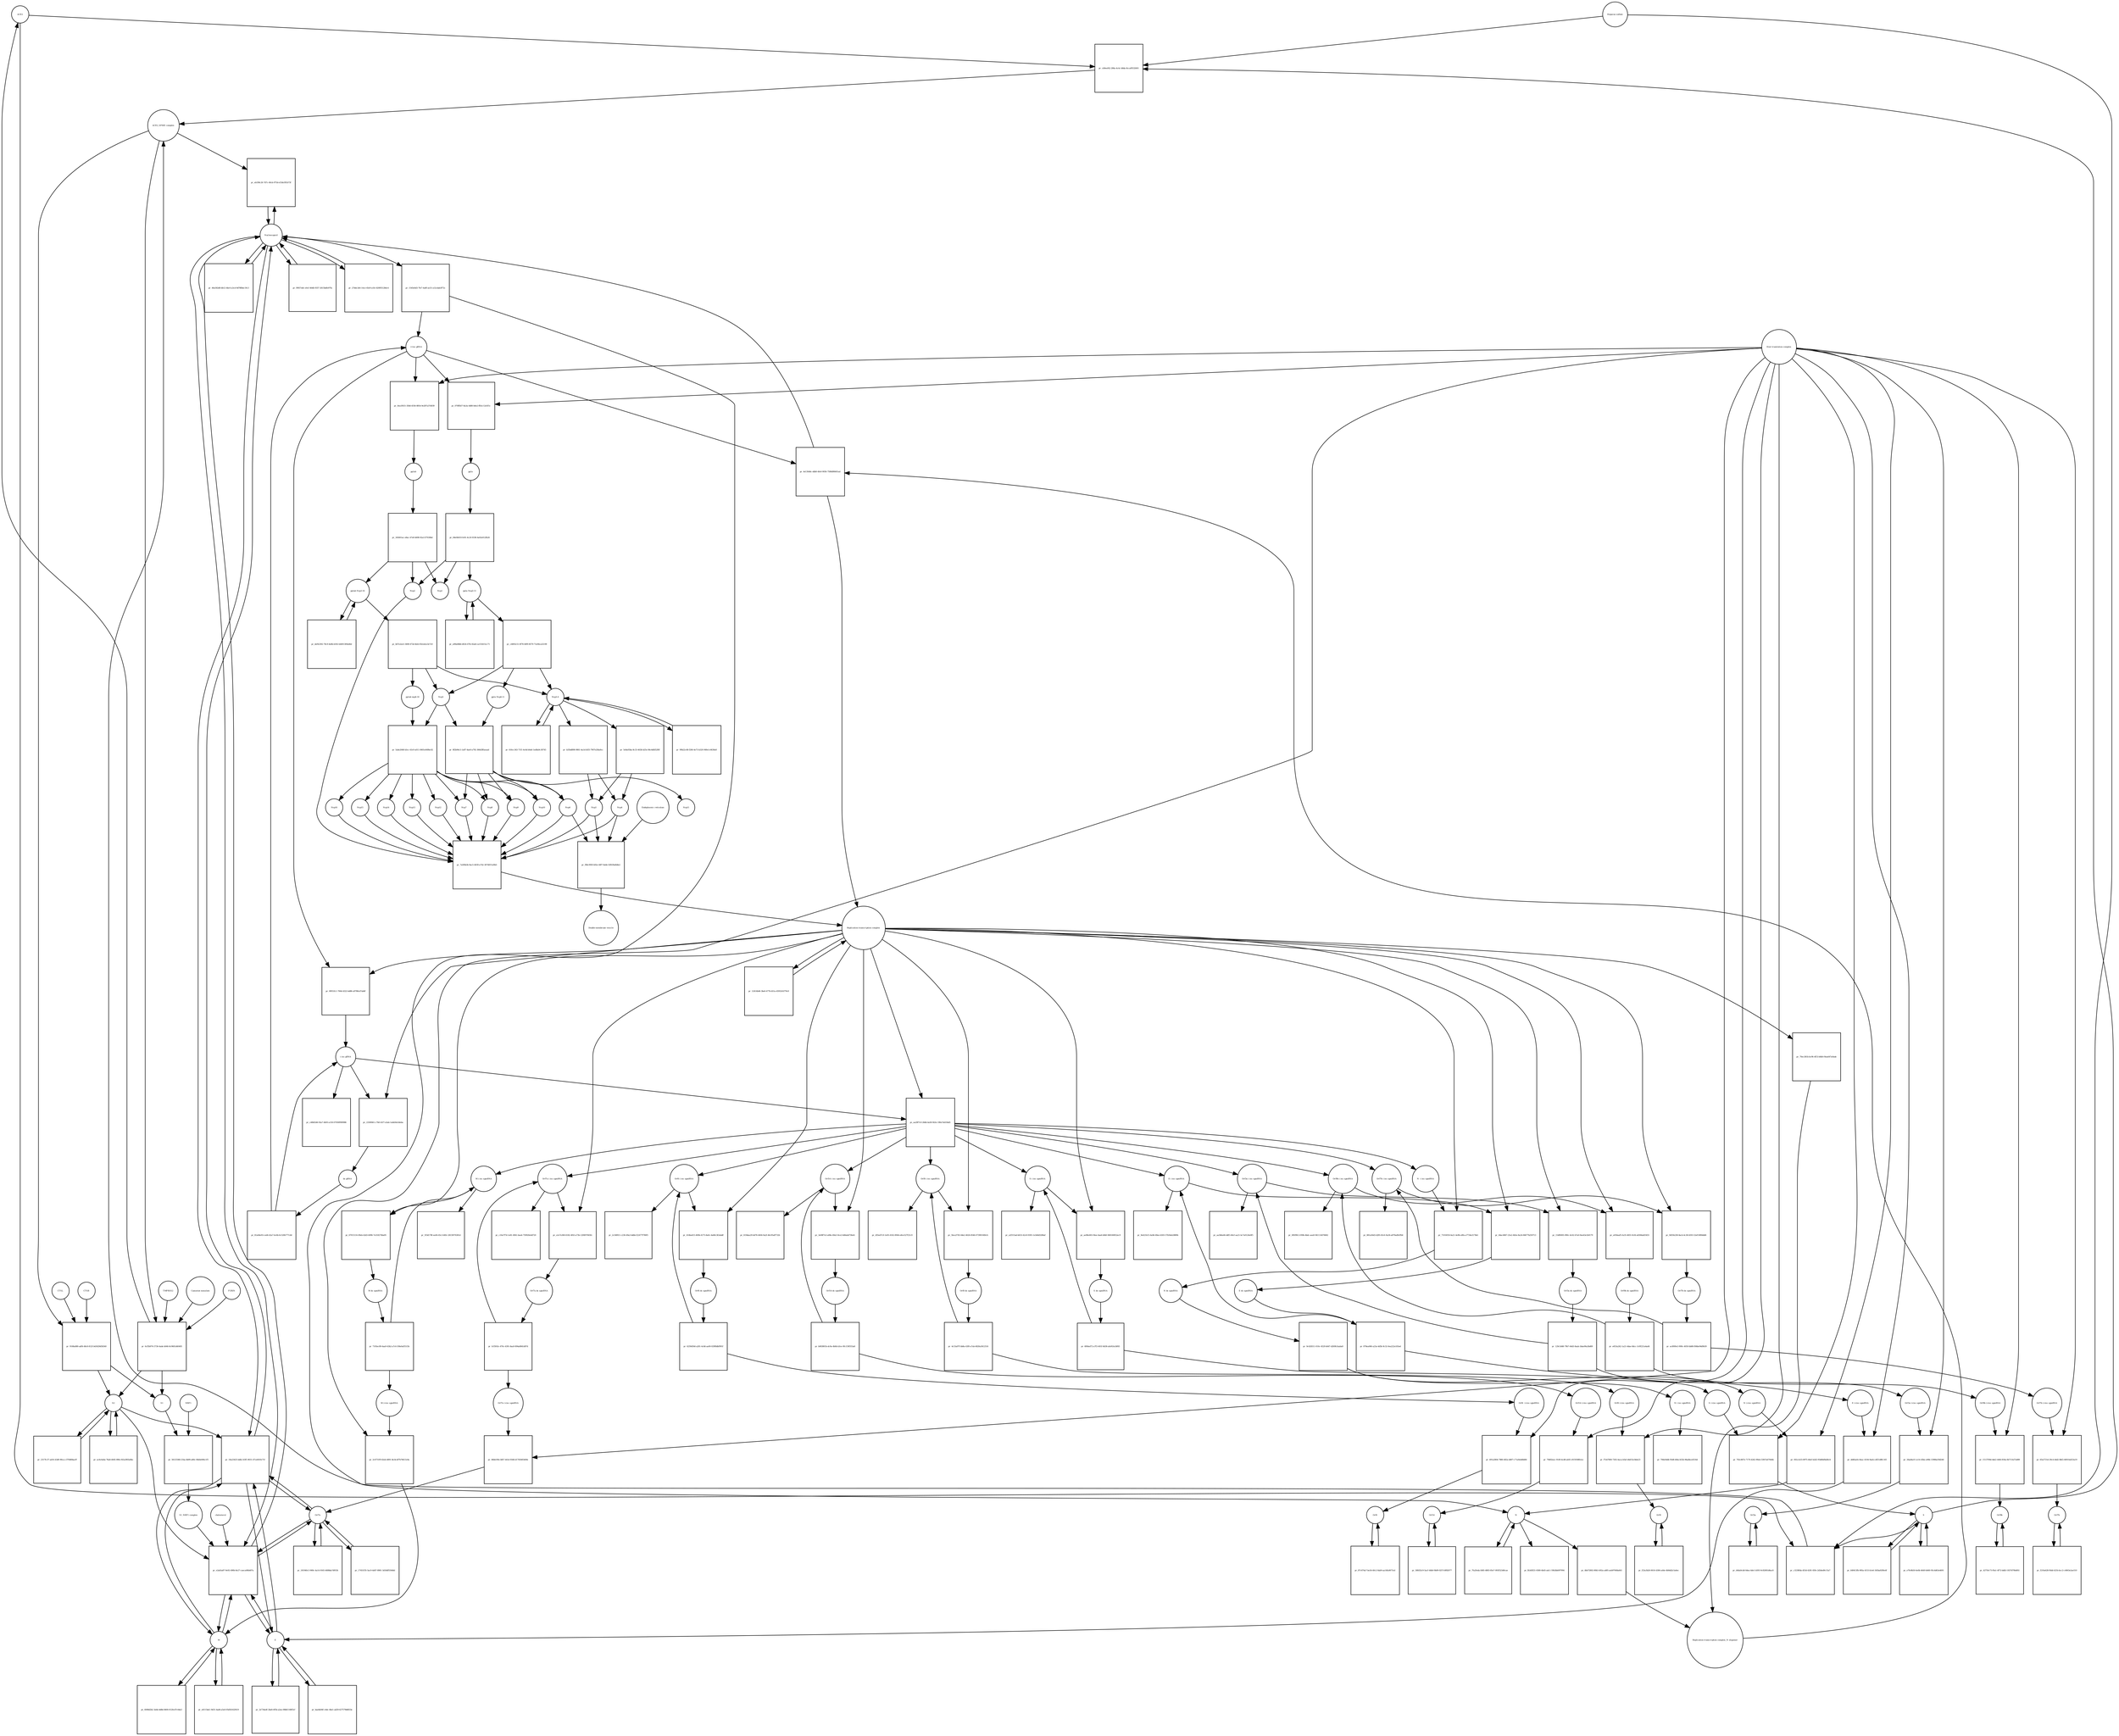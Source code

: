 strict digraph  {
ACE2 [annotation="", bipartite=0, cls=macromolecule, fontsize=4, label=ACE2, shape=circle];
"pr_cb9eef42-286a-4c4c-b8da-8ccaf0532601" [annotation="", bipartite=1, cls=process, fontsize=4, label="pr_cb9eef42-286a-4c4c-b8da-8ccaf0532601", shape=square];
"ACE2_SPIKE complex" [annotation="", bipartite=0, cls=complex, fontsize=4, label="ACE2_SPIKE complex", shape=circle];
"Heparan sulfate" [annotation="urn_miriam_obo.chebi_CHEBI%3A28815", bipartite=0, cls="simple chemical", fontsize=4, label="Heparan sulfate", shape=circle];
S [annotation=urn_miriam_uniprot_P0DTC2, bipartite=0, cls=macromolecule, fontsize=4, label=S, shape=circle];
Nucleocapsid [annotation="urn_miriam_obo.go_GO%3A0019013", bipartite=0, cls=complex, fontsize=4, label=Nucleocapsid, shape=circle];
"pr_eb198c26-7d7c-40cb-975d-e55dcf81b73f" [annotation="", bipartite=1, cls=process, fontsize=4, label="pr_eb198c26-7d7c-40cb-975d-e55dcf81b73f", shape=square];
"pr_9168a880-adf4-48c8-812f-b43629d58340" [annotation="", bipartite=1, cls=process, fontsize=4, label="pr_9168a880-adf4-48c8-812f-b43629d58340", shape=square];
S2 [annotation=urn_miriam_interpro_IPR002552, bipartite=0, cls=macromolecule, fontsize=4, label=S2, shape=circle];
CTSB [annotation="", bipartite=0, cls=macromolecule, fontsize=4, label=CTSB, shape=circle];
CTSL [annotation="", bipartite=0, cls=macromolecule, fontsize=4, label=CTSL, shape=circle];
S1 [annotation=urn_miriam_interpro_IPR002551, bipartite=0, cls=macromolecule, fontsize=4, label=S1, shape=circle];
"pr_c3238fda-d53d-4281-83fe-2d3ded9c15a7" [annotation="", bipartite=1, cls=process, fontsize=4, label="pr_c3238fda-d53d-4281-83fe-2d3ded9c15a7", shape=square];
"pr_e2ab5a87-9e92-490b-8e27-caeca06b407a" [annotation="", bipartite=1, cls=process, fontsize=4, label="pr_e2ab5a87-9e92-490b-8e27-caeca06b407a", shape=square];
cholesterol [annotation="urn_miriam_obo.chebi_CHEBI%3A16113", bipartite=0, cls="simple chemical", fontsize=4, label=cholesterol, shape=circle];
"S1_NRP1 complex" [annotation="", bipartite=0, cls=complex, fontsize=4, label="S1_NRP1 complex", shape=circle];
E [annotation=urn_miriam_uniprot_P0DTC4, bipartite=0, cls=macromolecule, fontsize=4, label=E, shape=circle];
M [annotation=urn_miriam_uniprot_P0DTC5, bipartite=0, cls=macromolecule, fontsize=4, label=M, shape=circle];
Orf7a [annotation=urn_miriam_uniprot_P0DTC7, bipartite=0, cls=macromolecule, fontsize=4, label=Orf7a, shape=circle];
"pr_1545e6d3-7fe7-4a8f-ae31-a12cdab3f72c" [annotation="", bipartite=1, cls=process, fontsize=4, label="pr_1545e6d3-7fe7-4a8f-ae31-a12cdab3f72c", shape=square];
"(+)ss gRNA" [annotation=urn_miriam_refseq_NC_045512, bipartite=0, cls="nucleic acid feature", fontsize=4, label="(+)ss gRNA", shape=circle];
N [annotation=urn_miriam_uniprot_P0DTC9, bipartite=0, cls="macromolecule multimer", fontsize=4, label=N, shape=circle];
"pr_f9057a8c-e0cf-40db-9357-2615bdfe97fa" [annotation="", bipartite=1, cls=process, fontsize=4, label="pr_f9057a8c-e0cf-40db-9357-2615bdfe97fa", shape=square];
"pr_27ddc3e6-14ce-45e9-a1fe-620f05128dc4" [annotation="", bipartite=1, cls=process, fontsize=4, label="pr_27ddc3e6-14ce-45e9-a1fe-620f05128dc4", shape=square];
"pr_fb3d5f21-6580-4b45-adc1-59b3bb097994" [annotation="", bipartite=1, cls=process, fontsize=4, label="pr_fb3d5f21-6580-4b45-adc1-59b3bb097994", shape=square];
"pr_7fa2feda-fd65-4883-85e7-093f323d0cae" [annotation="", bipartite=1, cls=process, fontsize=4, label="pr_7fa2feda-fd65-4883-85e7-093f323d0cae", shape=square];
"N (+)ss sgmRNA" [annotation=urn_miriam_ncbigene_43740575, bipartite=0, cls="nucleic acid feature", fontsize=4, label="N (+)ss sgmRNA", shape=circle];
"pr_f45ccb33-8975-46ef-b2d2-95d68d9a8b14" [annotation="", bipartite=1, cls=process, fontsize=4, label="pr_f45ccb33-8975-46ef-b2d2-95d68d9a8b14", shape=square];
"Host translation complex" [annotation="urn_miriam_obo.go_GO%3A0070992", bipartite=0, cls=complex, fontsize=4, label="Host translation complex", shape=circle];
"pr_46a582d8-db12-4bc6-a3cd-9d78fbbc19c3" [annotation="", bipartite=1, cls=process, fontsize=4, label="pr_46a582d8-db12-4bc6-a3cd-9d78fbbc19c3", shape=square];
"pr_6cf5b974-5736-4ade-b046-8c9681d40405" [annotation="", bipartite=1, cls=process, fontsize=4, label="pr_6cf5b974-5736-4ade-b046-8c9681d40405", shape=square];
FURIN [annotation="", bipartite=0, cls=macromolecule, fontsize=4, label=FURIN, shape=circle];
TMPRSS2 [annotation="", bipartite=0, cls=macromolecule, fontsize=4, label=TMPRSS2, shape=circle];
"Camostat mesylate" [annotation="urn_miriam_pubchem.compound_2536", bipartite=0, cls="simple chemical", fontsize=4, label="Camostat mesylate", shape=circle];
"pr_2317fc37-ad16-43d9-90ca-c37f480bacff" [annotation="", bipartite=1, cls=process, fontsize=4, label="pr_2317fc37-ad16-43d9-90ca-c37f480bacff", shape=square];
"Replication transcription complex_N oligomer" [annotation="", bipartite=0, cls=complex, fontsize=4, label="Replication transcription complex_N oligomer", shape=circle];
"pr_4e130d4c-ddb0-4fe0-9056-7588d98401ad" [annotation="", bipartite=1, cls=process, fontsize=4, label="pr_4e130d4c-ddb0-4fe0-9056-7588d98401ad", shape=square];
"Replication transcription complex" [annotation="", bipartite=0, cls=complex, fontsize=4, label="Replication transcription complex", shape=circle];
"pr_18a23425-bdb2-43f5-9031-47ce601fe71f" [annotation="", bipartite=1, cls=process, fontsize=4, label="pr_18a23425-bdb2-43f5-9031-47ce601fe71f", shape=square];
"pr_ac6c6a6a-76a8-4045-89fe-f43a3f65e8bc" [annotation="", bipartite=1, cls=process, fontsize=4, label="pr_ac6c6a6a-76a8-4045-89fe-f43a3f65e8bc", shape=square];
"pp1a Nsp3-11" [annotation=urn_miriam_uniprot_P0DTC1, bipartite=0, cls=macromolecule, fontsize=4, label="pp1a Nsp3-11", shape=circle];
"pr_c4893c51-0f78-40f9-8579-71e94ca32199" [annotation="", bipartite=1, cls=process, fontsize=4, label="pr_c4893c51-0f78-40f9-8579-71e94ca32199", shape=square];
"pp1a Nsp6-11" [annotation=urn_miriam_uniprot_P0DTC1, bipartite=0, cls=macromolecule, fontsize=4, label="pp1a Nsp6-11", shape=circle];
"Nsp3-4" [annotation="urn_miriam_ncbiprotein_YP_009725299|urn_miriam_ncbiprotein_YP_009725300", bipartite=0, cls=macromolecule, fontsize=4, label="Nsp3-4", shape=circle];
Nsp5 [annotation=urn_miriam_ncbiprotein_YP_009725301, bipartite=0, cls="macromolecule multimer", fontsize=4, label=Nsp5, shape=circle];
"Endoplasmic reticulum" [annotation="urn_miriam_obo.go_GO%3A0005783", bipartite=0, cls=complex, fontsize=4, label="Endoplasmic reticulum", shape=circle];
"pr_f86c995f-b92e-40f7-8a8e-f2f639afb8e2" [annotation="", bipartite=1, cls=process, fontsize=4, label="pr_f86c995f-b92e-40f7-8a8e-f2f639afb8e2", shape=square];
"Double-membrane vesicle" [annotation="urn_miriam_obo.go_GO%3A0039718", bipartite=0, cls=complex, fontsize=4, label="Double-membrane vesicle", shape=circle];
Nsp4 [annotation=urn_miriam_ncbiprotein_YP_009725300, bipartite=0, cls=macromolecule, fontsize=4, label=Nsp4, shape=circle];
Nsp3 [annotation=urn_miriam_ncbiprotein_YP_009725299, bipartite=0, cls=macromolecule, fontsize=4, label=Nsp3, shape=circle];
Nsp6 [annotation=urn_miriam_ncbiprotein_YP_009725302, bipartite=0, cls=macromolecule, fontsize=4, label=Nsp6, shape=circle];
"pr_a99a68b6-d024-47fe-82a8-ca155415cc71" [annotation="", bipartite=1, cls=process, fontsize=4, label="pr_a99a68b6-d024-47fe-82a8-ca155415cc71", shape=square];
"pr_99b22c48-f266-4e73-b320-949e1c4636e8" [annotation="", bipartite=1, cls=process, fontsize=4, label="pr_99b22c48-f266-4e73-b320-949e1c4636e8", shape=square];
"pp1ab Nsp3-16" [annotation=urn_miriam_uniprot_P0DTD1, bipartite=0, cls=macromolecule, fontsize=4, label="pp1ab Nsp3-16", shape=circle];
"pr_def42392-78c9-4e8b-b592-b4491309a66d" [annotation="", bipartite=1, cls=process, fontsize=4, label="pr_def42392-78c9-4e8b-b592-b4491309a66d", shape=square];
"pr_b67e2ee3-3498-472d-8eb3-fb1edce3e7c8" [annotation="", bipartite=1, cls=process, fontsize=4, label="pr_b67e2ee3-3498-472d-8eb3-fb1edce3e7c8", shape=square];
"pp1ab nsp6-16" [annotation=urn_miriam_uniprot_P0DTD1, bipartite=0, cls=macromolecule, fontsize=4, label="pp1ab nsp6-16", shape=circle];
"pr_6008d2b2-3ebb-4d8d-8400-0120cd7c0de3" [annotation="", bipartite=1, cls=process, fontsize=4, label="pr_6008d2b2-3ebb-4d8d-8400-0120cd7c0de3", shape=square];
"pr_2e734a4f-2be8-4f5b-a2ee-08b61168f3cf" [annotation="", bipartite=1, cls=process, fontsize=4, label="pr_2e734a4f-2be8-4f5b-a2ee-08b61168f3cf", shape=square];
"pr_e7fe9b50-6e0b-4649-b660-95c4d63e4691" [annotation="", bipartite=1, cls=process, fontsize=4, label="pr_e7fe9b50-6e0b-4649-b660-95c4d63e4691", shape=square];
"pr_e6115de1-9d31-4ad4-a5e0-05d56162f419" [annotation="", bipartite=1, cls=process, fontsize=4, label="pr_e6115de1-9d31-4ad4-a5e0-05d56162f419", shape=square];
"pr_bae8e84f-c4dc-4be1-ad29-627579b8833e" [annotation="", bipartite=1, cls=process, fontsize=4, label="pr_bae8e84f-c4dc-4be1-ad29-627579b8833e", shape=square];
"pr_649413fb-985a-4153-b1e6-345ba92f6e4f" [annotation="", bipartite=1, cls=process, fontsize=4, label="pr_649413fb-985a-4153-b1e6-345ba92f6e4f", shape=square];
"pr_181940c3-969c-4a14-9165-4688da7d953b" [annotation="", bipartite=1, cls=process, fontsize=4, label="pr_181940c3-969c-4a14-9165-4688da7d953b", shape=square];
Orf6 [annotation=urn_miriam_uniprot_P0DTC6, bipartite=0, cls=macromolecule, fontsize=4, label=Orf6, shape=circle];
"pr_87c674a7-be34-40c2-8ab9-aa14fa0673cd" [annotation="", bipartite=1, cls=process, fontsize=4, label="pr_87c674a7-be34-40c2-8ab9-aa14fa0673cd", shape=square];
Orf3a [annotation=urn_miriam_uniprot_P0DTC3, bipartite=0, cls=macromolecule, fontsize=4, label=Orf3a, shape=circle];
"pr_d4da9cdd-0dea-4de1-b593-9c82081d6ac8" [annotation="", bipartite=1, cls=process, fontsize=4, label="pr_d4da9cdd-0dea-4de1-b593-9c82081d6ac8", shape=square];
Orf8 [annotation=urn_miriam_uniprot_P0DTC8, bipartite=0, cls=macromolecule, fontsize=4, label=Orf8, shape=circle];
"pr_f23a3b26-0616-4306-a44e-4b9dd2c5a6ec" [annotation="", bipartite=1, cls=process, fontsize=4, label="pr_f23a3b26-0616-4306-a44e-4b9dd2c5a6ec", shape=square];
Orf9b [annotation=urn_miriam_uniprot_P0DTD2, bipartite=0, cls=macromolecule, fontsize=4, label=Orf9b, shape=circle];
"pr_42750c73-f0a1-4f72-bdb3-1837d79b4f61" [annotation="", bipartite=1, cls=process, fontsize=4, label="pr_42750c73-f0a1-4f72-bdb3-1837d79b4f61", shape=square];
Orf14 [annotation=urn_miriam_uniprot_P0DTD3, bipartite=0, cls=macromolecule, fontsize=4, label=Orf14, shape=circle];
"pr_58fd32c9-5acf-44b0-9b09-0257c8f82077" [annotation="", bipartite=1, cls=process, fontsize=4, label="pr_58fd32c9-5acf-44b0-9b09-0257c8f82077", shape=square];
Orf7b [annotation=urn_miriam_uniprot_P0DTD8, bipartite=0, cls=macromolecule, fontsize=4, label=Orf7b, shape=circle];
"pr_f210a628-f6dd-421b-bcc2-c4063e2ae510" [annotation="", bipartite=1, cls=process, fontsize=4, label="pr_f210a628-f6dd-421b-bcc2-c4063e2ae510", shape=square];
"pr_17451f35-5ac9-4d47-8981-3d18df559d4d" [annotation="", bipartite=1, cls=process, fontsize=4, label="pr_17451f35-5ac9-4d47-8981-3d18df559d4d", shape=square];
"M (+)ss sgmRNA" [annotation="", bipartite=0, cls="nucleic acid feature", fontsize=4, label="M (+)ss sgmRNA", shape=circle];
"pr_2c6731f9-62eb-4891-8e3d-df7b76613c8a" [annotation="", bipartite=1, cls=process, fontsize=4, label="pr_2c6731f9-62eb-4891-8e3d-df7b76613c8a", shape=square];
"E (+)ss sgmRNA" [annotation="", bipartite=0, cls="nucleic acid feature", fontsize=4, label="E (+)ss sgmRNA", shape=circle];
"pr_dd4faefe-8eac-4104-9aeb-cdf21d8fc165" [annotation="", bipartite=1, cls=process, fontsize=4, label="pr_dd4faefe-8eac-4104-9aeb-cdf21d8fc165", shape=square];
"S (+)ss sgmRNA" [annotation="", bipartite=0, cls="nucleic acid feature", fontsize=4, label="S (+)ss sgmRNA", shape=circle];
"pr_702c867e-7170-4242-99eb-53f47a67044b" [annotation="", bipartite=1, cls=process, fontsize=4, label="pr_702c867e-7170-4242-99eb-53f47a67044b", shape=square];
"Orf7a (+)ss sgmRNA" [annotation="", bipartite=0, cls="nucleic acid feature", fontsize=4, label="Orf7a (+)ss sgmRNA", shape=circle];
"pr_84bb19fe-bfb7-441d-9348-d1745665469e" [annotation="", bipartite=1, cls=process, fontsize=4, label="pr_84bb19fe-bfb7-441d-9348-d1745665469e", shape=square];
"Orf6  (+)ss sgmRNA" [annotation="", bipartite=0, cls="nucleic acid feature", fontsize=4, label="Orf6  (+)ss sgmRNA", shape=circle];
"pr_491a2804-7880-482a-b807-c71a9eb68d84" [annotation="", bipartite=1, cls=process, fontsize=4, label="pr_491a2804-7880-482a-b807-c71a9eb68d84", shape=square];
"Orf3a (+)ss sgmRNA" [annotation="", bipartite=0, cls="nucleic acid feature", fontsize=4, label="Orf3a (+)ss sgmRNA", shape=circle];
"pr_26ad4a1f-ce14-43be-a96b-13986a59d246" [annotation="", bipartite=1, cls=process, fontsize=4, label="pr_26ad4a1f-ce14-43be-a96b-13986a59d246", shape=square];
"Orf8 (+)ss sgmRNA" [annotation="", bipartite=0, cls="nucleic acid feature", fontsize=4, label="Orf8 (+)ss sgmRNA", shape=circle];
"pr_f7eb7800-7202-4aca-b5af-d4d15e34de23" [annotation="", bipartite=1, cls=process, fontsize=4, label="pr_f7eb7800-7202-4aca-b5af-d4d15e34de23", shape=square];
"Orf9b (+)ss sgmRNA" [annotation="", bipartite=0, cls="nucleic acid feature", fontsize=4, label="Orf9b (+)ss sgmRNA", shape=circle];
"pr_1513709d-4de2-44fd-818a-6b711b27a889" [annotation="", bipartite=1, cls=process, fontsize=4, label="pr_1513709d-4de2-44fd-818a-6b711b27a889", shape=square];
"Orf14 (+)ss sgmRNA" [annotation="", bipartite=0, cls="nucleic acid feature", fontsize=4, label="Orf14 (+)ss sgmRNA", shape=circle];
"pr_79d02eec-9149-4cd8-ab5f-c815938fb1ec" [annotation="", bipartite=1, cls=process, fontsize=4, label="pr_79d02eec-9149-4cd8-ab5f-c815938fb1ec", shape=square];
"Orf7b (+)ss sgmRNA" [annotation="", bipartite=0, cls="nucleic acid feature", fontsize=4, label="Orf7b (+)ss sgmRNA", shape=circle];
"pr_65e2721d-29c4-44d2-8bf2-66910a023a19" [annotation="", bipartite=1, cls=process, fontsize=4, label="pr_65e2721d-29c4-44d2-8bf2-66910a023a19", shape=square];
"(-)ss gRNA" [annotation=urn_miriam_refseq_NC_045512, bipartite=0, cls="nucleic acid feature", fontsize=4, label="(-)ss gRNA", shape=circle];
"pr_c48bf2d6-92a7-4b93-a150-07050f909986" [annotation="", bipartite=1, cls=process, fontsize=4, label="pr_c48bf2d6-92a7-4b93-a150-07050f909986", shape=square];
"pr_4bb72802-80b3-492a-a485-aeb97068a661" [annotation="", bipartite=1, cls=process, fontsize=4, label="pr_4bb72802-80b3-492a-a485-aeb97068a661", shape=square];
"pr_0f051fc1-760d-4322-bd86-a9788cd7ab6f" [annotation="", bipartite=1, cls=process, fontsize=4, label="pr_0f051fc1-760d-4322-bd86-a9788cd7ab6f", shape=square];
"M (-)ss sgmRNA" [annotation=urn_miriam_ncbigene_43740571, bipartite=0, cls="nucleic acid feature", fontsize=4, label="M (-)ss sgmRNA", shape=circle];
"pr_5f3d178f-ea04-45c3-bfb1-2815f076381d" [annotation="", bipartite=1, cls=process, fontsize=4, label="pr_5f3d178f-ea04-45c3-bfb1-2815f076381d", shape=square];
"E (-)ss sgmRNA" [annotation=urn_miriam_ncbigene_43740570, bipartite=0, cls="nucleic acid feature", fontsize=4, label="E (-)ss sgmRNA", shape=circle];
"pr_9e421b15-4a9d-49ee-b503-57b56eb3889b" [annotation="", bipartite=1, cls=process, fontsize=4, label="pr_9e421b15-4a9d-49ee-b503-57b56eb3889b", shape=square];
"S (-)ss sgmRNA" [annotation="", bipartite=0, cls="nucleic acid feature", fontsize=4, label="S (-)ss sgmRNA", shape=circle];
"pr_a2f315ad-b633-42c8-9305-1e3d4d3286af" [annotation="", bipartite=1, cls=process, fontsize=4, label="pr_a2f315ad-b633-42c8-9305-1e3d4d3286af", shape=square];
"Orf7a (-)ss sgmRNA" [annotation="", bipartite=0, cls="nucleic acid feature", fontsize=4, label="Orf7a (-)ss sgmRNA", shape=circle];
"pr_c10a7f7d-1e81-4941-bea4-759920e4d720" [annotation="", bipartite=1, cls=process, fontsize=4, label="pr_c10a7f7d-1e81-4941-bea4-759920e4d720", shape=square];
"Orf6 (-)ss sgmRNA" [annotation="", bipartite=0, cls="nucleic acid feature", fontsize=4, label="Orf6 (-)ss sgmRNA", shape=circle];
"pr_2c56f811-c236-49a3-bdbb-f22477f780f5" [annotation="", bipartite=1, cls=process, fontsize=4, label="pr_2c56f811-c236-49a3-bdbb-f22477f780f5", shape=square];
"Orf3a (-)ss sgmRNA" [annotation="", bipartite=0, cls="nucleic acid feature", fontsize=4, label="Orf3a (-)ss sgmRNA", shape=circle];
"pr_aa3b6a46-ddf3-46cf-aa21-bc7a0124e0f5" [annotation="", bipartite=1, cls=process, fontsize=4, label="pr_aa3b6a46-ddf3-46cf-aa21-bc7a0124e0f5", shape=square];
"Orf8 (-)ss sgmRNA" [annotation="", bipartite=0, cls="nucleic acid feature", fontsize=4, label="Orf8 (-)ss sgmRNA", shape=circle];
"pr_d55ed7c9-1e05-4162-8944-e8ce527f21c9" [annotation="", bipartite=1, cls=process, fontsize=4, label="pr_d55ed7c9-1e05-4162-8944-e8ce527f21c9", shape=square];
"Orf9b (-)ss sgmRNA" [annotation="", bipartite=0, cls="nucleic acid feature", fontsize=4, label="Orf9b (-)ss sgmRNA", shape=circle];
"pr_085f9fc3-f00b-4bdc-aea9-941114476682" [annotation="", bipartite=1, cls=process, fontsize=4, label="pr_085f9fc3-f00b-4bdc-aea9-941114476682", shape=square];
"Orf14 (-)ss sgmRNA" [annotation="", bipartite=0, cls="nucleic acid feature", fontsize=4, label="Orf14 (-)ss sgmRNA", shape=circle];
"pr_619daa29-bd78-4404-9a2f-46c95aff732b" [annotation="", bipartite=1, cls=process, fontsize=4, label="pr_619daa29-bd78-4404-9a2f-46c95aff732b", shape=square];
"Orf7b (-)ss sgmRNA" [annotation="", bipartite=0, cls="nucleic acid feature", fontsize=4, label="Orf7b (-)ss sgmRNA", shape=circle];
"pr_881a56d3-d2f0-45c6-9a36-a879ad9cffb6" [annotation="", bipartite=1, cls=process, fontsize=4, label="pr_881a56d3-d2f0-45c6-9a36-a879ad9cffb6", shape=square];
"pr_2330f461-c7b0-41f7-a5ab-1abb56e5deba" [annotation="", bipartite=1, cls=process, fontsize=4, label="pr_2330f461-c7b0-41f7-a5ab-1abb56e5deba", shape=square];
"ds gRNA" [annotation=urn_miriam_refseq_NC_045512, bipartite=0, cls="nucleic acid feature", fontsize=4, label="ds gRNA", shape=circle];
"pr_67015116-09eb-42d3-b996-7e318274ba95" [annotation="", bipartite=1, cls=process, fontsize=4, label="pr_67015116-09eb-42d3-b996-7e318274ba95", shape=square];
"M ds sgmRNA" [annotation="", bipartite=0, cls="nucleic acid feature", fontsize=4, label="M ds sgmRNA", shape=circle];
"pr_44ac4847-25e2-4b5e-8a24-84677b250713" [annotation="", bipartite=1, cls=process, fontsize=4, label="pr_44ac4847-25e2-4b5e-8a24-84677b250713", shape=square];
"E ds sgmRNA" [annotation="", bipartite=0, cls="nucleic acid feature", fontsize=4, label="E ds sgmRNA", shape=circle];
"pr_ae96e403-f4ee-4aa6-b6bf-068160852ec9" [annotation="", bipartite=1, cls=process, fontsize=4, label="pr_ae96e403-f4ee-4aa6-b6bf-068160852ec9", shape=square];
"S ds sgmRNA" [annotation="", bipartite=0, cls="nucleic acid feature", fontsize=4, label="S ds sgmRNA", shape=circle];
"pr_a1e7e360-6182-4f43-a73b-12f4f07665fc" [annotation="", bipartite=1, cls=process, fontsize=4, label="pr_a1e7e360-6182-4f43-a73b-12f4f07665fc", shape=square];
"Orf7a ds sgmRNA" [annotation="", bipartite=0, cls="nucleic acid feature", fontsize=4, label="Orf7a ds sgmRNA", shape=circle];
"pr_414ba415-400b-4175-8a0c-4a68c363abdf" [annotation="", bipartite=1, cls=process, fontsize=4, label="pr_414ba415-400b-4175-8a0c-4a68c363abdf", shape=square];
"Orf6 ds sgmRNA" [annotation="", bipartite=0, cls="nucleic acid feature", fontsize=4, label="Orf6 ds sgmRNA", shape=circle];
"pr_15df6005-090c-4c62-b7a0-9ee43e1b0179" [annotation="", bipartite=1, cls=process, fontsize=4, label="pr_15df6005-090c-4c62-b7a0-9ee43e1b0179", shape=square];
"Orf3a ds sgmRNA" [annotation="", bipartite=0, cls="nucleic acid feature", fontsize=4, label="Orf3a ds sgmRNA", shape=circle];
"pr_5bca3745-0de2-4626-8546-073901049cfc" [annotation="", bipartite=1, cls=process, fontsize=4, label="pr_5bca3745-0de2-4626-8546-073901049cfc", shape=square];
"Orf8 ds sgmRNA" [annotation="", bipartite=0, cls="nucleic acid feature", fontsize=4, label="Orf8 ds sgmRNA", shape=circle];
"pr_a056aaf5-fa35-4655-9cfd-a8384abf3455" [annotation="", bipartite=1, cls=process, fontsize=4, label="pr_a056aaf5-fa35-4655-9cfd-a8384abf3455", shape=square];
"Orf9b ds sgmRNA" [annotation="", bipartite=0, cls="nucleic acid feature", fontsize=4, label="Orf9b ds sgmRNA", shape=circle];
"pr_3e08f7e3-a08e-49a5-9ce2-6d6abd736efc" [annotation="", bipartite=1, cls=process, fontsize=4, label="pr_3e08f7e3-a08e-49a5-9ce2-6d6abd736efc", shape=square];
"Orf14 ds sgmRNA" [annotation="", bipartite=0, cls="nucleic acid feature", fontsize=4, label="Orf14 ds sgmRNA", shape=circle];
"pr_9d55b238-8acb-4c38-b593-52ef1089ddd6" [annotation="", bipartite=1, cls=process, fontsize=4, label="pr_9d55b238-8acb-4c38-b593-52ef1089ddd6", shape=square];
"Orf7b ds sgmRNA" [annotation="", bipartite=0, cls="nucleic acid feature", fontsize=4, label="Orf7b ds sgmRNA", shape=circle];
"pr_81a64e93-ced4-42a7-bc4b-6c520b777cb6" [annotation="", bipartite=1, cls=process, fontsize=4, label="pr_81a64e93-ced4-42a7-bc4b-6c520b777cb6", shape=square];
"pr_7105ec89-4aa9-43b2-a7c6-5f4e0af5515b" [annotation="", bipartite=1, cls=process, fontsize=4, label="pr_7105ec89-4aa9-43b2-a7c6-5f4e0af5515b", shape=square];
"pr_878ea066-a23a-4d5b-9c32-0ea222e183ed" [annotation="", bipartite=1, cls=process, fontsize=4, label="pr_878ea066-a23a-4d5b-9c32-0ea222e183ed", shape=square];
"pr_6f66ed72-a7f3-401f-8d38-afef43e24f65" [annotation="", bipartite=1, cls=process, fontsize=4, label="pr_6f66ed72-a7f3-401f-8d38-afef43e24f65", shape=square];
"pr_fcf5f43c-470c-4391-8aa9-894a8841d87d" [annotation="", bipartite=1, cls=process, fontsize=4, label="pr_fcf5f43c-470c-4391-8aa9-894a8841d87d", shape=square];
"pr_6259d50d-a281-4c8d-aa00-029f8dbf991f" [annotation="", bipartite=1, cls=process, fontsize=4, label="pr_6259d50d-a281-4c8d-aa00-029f8dbf991f", shape=square];
"pr_129c5d48-79b7-44d3-8aab-3dae96a3bd69" [annotation="", bipartite=1, cls=process, fontsize=4, label="pr_129c5d48-79b7-44d3-8aab-3dae96a3bd69", shape=square];
"pr_4c53a97f-bb8a-43f0-a7ab-6820a3612516" [annotation="", bipartite=1, cls=process, fontsize=4, label="pr_4c53a97f-bb8a-43f0-a7ab-6820a3612516", shape=square];
"pr_e653a242-1a21-4dae-8dcc-3c9f221a4ad4" [annotation="", bipartite=1, cls=process, fontsize=4, label="pr_e653a242-1a21-4dae-8dcc-3c9f221a4ad4", shape=square];
"pr_b083801b-dc9a-4b6b-b3ce-9fc159f353a8" [annotation="", bipartite=1, cls=process, fontsize=4, label="pr_b083801b-dc9a-4b6b-b3ce-9fc159f353a8", shape=square];
"pr_ac8f49e3-909c-4050-bb88-f84be94d9b59" [annotation="", bipartite=1, cls=process, fontsize=4, label="pr_ac8f49e3-909c-4050-bb88-f84be94d9b59", shape=square];
"N  (-)ss sgmRNA" [annotation=urn_miriam_ncbigene_43740575, bipartite=0, cls="nucleic acid feature", fontsize=4, label="N  (-)ss sgmRNA", shape=circle];
"pr_71016f18-6a21-4e9b-a9fa-a7734e317bb1" [annotation="", bipartite=1, cls=process, fontsize=4, label="pr_71016f18-6a21-4e9b-a9fa-a7734e317bb1", shape=square];
"N ds sgmRNA" [annotation="", bipartite=0, cls="nucleic acid feature", fontsize=4, label="N ds sgmRNA", shape=circle];
"pr_9c428311-010c-4529-b647-d269fcfaaba9" [annotation="", bipartite=1, cls=process, fontsize=4, label="pr_9c428311-010c-4529-b647-d269fcfaaba9", shape=square];
"N (-)ss sgmRNA" [annotation="", bipartite=0, cls="nucleic acid feature", fontsize=4, label="N (-)ss sgmRNA", shape=circle];
pp1ab [annotation=urn_miriam_uniprot_P0DTD1, bipartite=0, cls=macromolecule, fontsize=4, label=pp1ab, shape=circle];
"pr_345601ac-e8ac-47e8-b698-92a11f7030bd" [annotation="", bipartite=1, cls=process, fontsize=4, label="pr_345601ac-e8ac-47e8-b698-92a11f7030bd", shape=square];
Nsp2 [annotation=urn_miriam_ncbiprotein_YP_009725298, bipartite=0, cls=macromolecule, fontsize=4, label=Nsp2, shape=circle];
Nsp1 [annotation=urn_miriam_ncbiprotein_YP_009725297, bipartite=0, cls=macromolecule, fontsize=4, label=Nsp1, shape=circle];
pp1a [annotation=urn_miriam_uniprot_P0DTC1, bipartite=0, cls=macromolecule, fontsize=4, label=pp1a, shape=circle];
"pr_84e0b019-fe91-4c20-9338-4a92e012fb26" [annotation="", bipartite=1, cls=process, fontsize=4, label="pr_84e0b019-fe91-4c20-9338-4a92e012fb26", shape=square];
"pr_616cc343-71f1-4c6d-b0a6-1ed8a9c36745" [annotation="", bipartite=1, cls=process, fontsize=4, label="pr_616cc343-71f1-4c6d-b0a6-1ed8a9c36745", shape=square];
"pr_5e8a93ba-8c33-463b-b25e-84c4dfd52f6f" [annotation="", bipartite=1, cls=process, fontsize=4, label="pr_5e8a93ba-8c33-463b-b25e-84c4dfd52f6f", shape=square];
"pr_b35bd898-9861-4a1d-b5f3-7907e2fda9cc" [annotation="", bipartite=1, cls=process, fontsize=4, label="pr_b35bd898-9861-4a1d-b5f3-7907e2fda9cc", shape=square];
"pr_8f2b94c5-1a87-4ae0-a792-366d3ffaeaad" [annotation="", bipartite=1, cls=process, fontsize=4, label="pr_8f2b94c5-1a87-4ae0-a792-366d3ffaeaad", shape=square];
Nsp7 [annotation=urn_miriam_ncbiprotein_YP_009725303, bipartite=0, cls=macromolecule, fontsize=4, label=Nsp7, shape=circle];
Nsp8 [annotation=urn_miriam_ncbiprotein_YP_009725304, bipartite=0, cls=macromolecule, fontsize=4, label=Nsp8, shape=circle];
Nsp9 [annotation=urn_miriam_ncbiprotein_YP_009725305, bipartite=0, cls=macromolecule, fontsize=4, label=Nsp9, shape=circle];
Nsp10 [annotation=urn_miriam_ncbiprotein_YP_009725306, bipartite=0, cls=macromolecule, fontsize=4, label=Nsp10, shape=circle];
Nsp11 [annotation=urn_miriam_ncbiprotein_YP_009725312, bipartite=0, cls=macromolecule, fontsize=4, label=Nsp11, shape=circle];
"pr_5abe2648-b3cc-43c9-a011-8401e649bc02" [annotation="", bipartite=1, cls=process, fontsize=4, label="pr_5abe2648-b3cc-43c9-a011-8401e649bc02", shape=square];
Nsp13 [annotation=urn_miriam_ncbiprotein_YP_009725308, bipartite=0, cls=macromolecule, fontsize=4, label=Nsp13, shape=circle];
Nsp12 [annotation=urn_miriam_ncbiprotein_YP_009725307, bipartite=0, cls=macromolecule, fontsize=4, label=Nsp12, shape=circle];
Nsp16 [annotation=urn_miriam_ncbiprotein_YP_009725311, bipartite=0, cls=macromolecule, fontsize=4, label=Nsp16, shape=circle];
Nsp15 [annotation=urn_miriam_ncbiprotein_YP_009725310, bipartite=0, cls=macromolecule, fontsize=4, label=Nsp15, shape=circle];
Nsp14 [annotation=urn_miriam_ncbiprotein_YP_009725309, bipartite=0, cls=macromolecule, fontsize=4, label=Nsp14, shape=circle];
"pr_7a5f6b3b-9ac5-4039-a742-3074f47a30b5" [annotation="", bipartite=1, cls=process, fontsize=4, label="pr_7a5f6b3b-9ac5-4039-a742-3074f47a30b5", shape=square];
"pr_070ffb57-8a3a-4480-b6e2-ffb1c12e5f1c" [annotation="", bipartite=1, cls=process, fontsize=4, label="pr_070ffb57-8a3a-4480-b6e2-ffb1c12e5f1c", shape=square];
"pr_0ea1f615-358d-4556-8854-9e287a37d039" [annotation="", bipartite=1, cls=process, fontsize=4, label="pr_0ea1f615-358d-4556-8854-9e287a37d039", shape=square];
"pr_706e04db-93d8-4fda-b52b-96adbce4516d" [annotation="", bipartite=1, cls=process, fontsize=4, label="pr_706e04db-93d8-4fda-b52b-96adbce4516d", shape=square];
"pr_12414b46-3be6-477b-b51a-4593241f79c8" [annotation="", bipartite=1, cls=process, fontsize=4, label="pr_12414b46-3be6-477b-b51a-4593241f79c8", shape=square];
"pr_70ec381b-bc96-4f53-b6b0-f4ea647a9ade" [annotation="", bipartite=1, cls=process, fontsize=4, label="pr_70ec381b-bc96-4f53-b6b0-f4ea647a9ade", shape=square];
"pr_aa29f7c0-28db-4a58-943e-190a7eb55bd5" [annotation="", bipartite=1, cls=process, fontsize=4, label="pr_aa29f7c0-28db-4a58-943e-190a7eb55bd5", shape=square];
"pr_56125368-21ba-4b99-a80c-f4b0e006c1f5" [annotation="", bipartite=1, cls=process, fontsize=4, label="pr_56125368-21ba-4b99-a80c-f4b0e006c1f5", shape=square];
NRP1 [annotation="", bipartite=0, cls=macromolecule, fontsize=4, label=NRP1, shape=circle];
ACE2 -> "pr_cb9eef42-286a-4c4c-b8da-8ccaf0532601"  [annotation="", interaction_type=consumption];
ACE2 -> "pr_c3238fda-d53d-4281-83fe-2d3ded9c15a7"  [annotation="", interaction_type=consumption];
"pr_cb9eef42-286a-4c4c-b8da-8ccaf0532601" -> "ACE2_SPIKE complex"  [annotation="", interaction_type=production];
"ACE2_SPIKE complex" -> "pr_eb198c26-7d7c-40cb-975d-e55dcf81b73f"  [annotation="urn_miriam_pubmed_32142651|urn_miriam_pubmed_32094589|urn_miriam_taxonomy_2697049", interaction_type=stimulation];
"ACE2_SPIKE complex" -> "pr_9168a880-adf4-48c8-812f-b43629d58340"  [annotation="", interaction_type=consumption];
"ACE2_SPIKE complex" -> "pr_6cf5b974-5736-4ade-b046-8c9681d40405"  [annotation="", interaction_type=consumption];
"Heparan sulfate" -> "pr_cb9eef42-286a-4c4c-b8da-8ccaf0532601"  [annotation="urn_miriam_pubmed_32142651|urn_miriam_pubmed_32094589|urn_miriam_taxonomy_2697049|urn_miriam_pubmed_32970989", interaction_type=stimulation];
"Heparan sulfate" -> "pr_c3238fda-d53d-4281-83fe-2d3ded9c15a7"  [annotation="urn_miriam_pubmed_32142651|urn_miriam_pubmed_32094589|urn_miriam_taxonomy_2697049|urn_miriam_pubmed_32155444|urn_miriam_pubmed_32970989", interaction_type=stimulation];
S -> "pr_cb9eef42-286a-4c4c-b8da-8ccaf0532601"  [annotation="", interaction_type=consumption];
S -> "pr_c3238fda-d53d-4281-83fe-2d3ded9c15a7"  [annotation="", interaction_type=consumption];
S -> "pr_e7fe9b50-6e0b-4649-b660-95c4d63e4691"  [annotation="", interaction_type=consumption];
S -> "pr_649413fb-985a-4153-b1e6-345ba92f6e4f"  [annotation="", interaction_type=consumption];
Nucleocapsid -> "pr_eb198c26-7d7c-40cb-975d-e55dcf81b73f"  [annotation="", interaction_type=consumption];
Nucleocapsid -> "pr_e2ab5a87-9e92-490b-8e27-caeca06b407a"  [annotation="", interaction_type=consumption];
Nucleocapsid -> "pr_1545e6d3-7fe7-4a8f-ae31-a12cdab3f72c"  [annotation="", interaction_type=consumption];
Nucleocapsid -> "pr_f9057a8c-e0cf-40db-9357-2615bdfe97fa"  [annotation="", interaction_type=consumption];
Nucleocapsid -> "pr_27ddc3e6-14ce-45e9-a1fe-620f05128dc4"  [annotation="", interaction_type=consumption];
Nucleocapsid -> "pr_46a582d8-db12-4bc6-a3cd-9d78fbbc19c3"  [annotation="", interaction_type=consumption];
Nucleocapsid -> "pr_18a23425-bdb2-43f5-9031-47ce601fe71f"  [annotation="", interaction_type=consumption];
"pr_eb198c26-7d7c-40cb-975d-e55dcf81b73f" -> Nucleocapsid  [annotation="", interaction_type=production];
"pr_9168a880-adf4-48c8-812f-b43629d58340" -> S2  [annotation="", interaction_type=production];
"pr_9168a880-adf4-48c8-812f-b43629d58340" -> S1  [annotation="", interaction_type=production];
S2 -> "pr_e2ab5a87-9e92-490b-8e27-caeca06b407a"  [annotation="urn_miriam_pubmed_32142651|urn_miriam_pubmed_32094589|urn_miriam_pubmed_32047258|urn_miriam_taxonomy_2697049|urn_miriam_pubmed_32944968", interaction_type=stimulation];
S2 -> "pr_2317fc37-ad16-43d9-90ca-c37f480bacff"  [annotation="", interaction_type=consumption];
S2 -> "pr_18a23425-bdb2-43f5-9031-47ce601fe71f"  [annotation="urn_miriam_pubmed_32142651|urn_miriam_pubmed_32047258|urn_miriam_taxonomy_2697049", interaction_type=stimulation];
S2 -> "pr_ac6c6a6a-76a8-4045-89fe-f43a3f65e8bc"  [annotation="", interaction_type=consumption];
CTSB -> "pr_9168a880-adf4-48c8-812f-b43629d58340"  [annotation="urn_miriam_pubmed_32142651|urn_miriam_taxonomy_2697049", interaction_type=catalysis];
CTSL -> "pr_9168a880-adf4-48c8-812f-b43629d58340"  [annotation="urn_miriam_pubmed_32142651|urn_miriam_taxonomy_2697049", interaction_type=catalysis];
S1 -> "pr_56125368-21ba-4b99-a80c-f4b0e006c1f5"  [annotation="", interaction_type=consumption];
"pr_c3238fda-d53d-4281-83fe-2d3ded9c15a7" -> "ACE2_SPIKE complex"  [annotation="", interaction_type=production];
"pr_e2ab5a87-9e92-490b-8e27-caeca06b407a" -> Nucleocapsid  [annotation="", interaction_type=production];
"pr_e2ab5a87-9e92-490b-8e27-caeca06b407a" -> E  [annotation="", interaction_type=production];
"pr_e2ab5a87-9e92-490b-8e27-caeca06b407a" -> M  [annotation="", interaction_type=production];
"pr_e2ab5a87-9e92-490b-8e27-caeca06b407a" -> Orf7a  [annotation="", interaction_type=production];
cholesterol -> "pr_e2ab5a87-9e92-490b-8e27-caeca06b407a"  [annotation="urn_miriam_pubmed_32142651|urn_miriam_pubmed_32094589|urn_miriam_pubmed_32047258|urn_miriam_taxonomy_2697049|urn_miriam_pubmed_32944968", interaction_type=stimulation];
"S1_NRP1 complex" -> "pr_e2ab5a87-9e92-490b-8e27-caeca06b407a"  [annotation="urn_miriam_pubmed_32142651|urn_miriam_pubmed_32094589|urn_miriam_pubmed_32047258|urn_miriam_taxonomy_2697049|urn_miriam_pubmed_32944968", interaction_type=stimulation];
E -> "pr_e2ab5a87-9e92-490b-8e27-caeca06b407a"  [annotation="", interaction_type=consumption];
E -> "pr_18a23425-bdb2-43f5-9031-47ce601fe71f"  [annotation="", interaction_type=consumption];
E -> "pr_2e734a4f-2be8-4f5b-a2ee-08b61168f3cf"  [annotation="", interaction_type=consumption];
E -> "pr_bae8e84f-c4dc-4be1-ad29-627579b8833e"  [annotation="", interaction_type=consumption];
M -> "pr_e2ab5a87-9e92-490b-8e27-caeca06b407a"  [annotation="", interaction_type=consumption];
M -> "pr_18a23425-bdb2-43f5-9031-47ce601fe71f"  [annotation="", interaction_type=consumption];
M -> "pr_6008d2b2-3ebb-4d8d-8400-0120cd7c0de3"  [annotation="", interaction_type=consumption];
M -> "pr_e6115de1-9d31-4ad4-a5e0-05d56162f419"  [annotation="", interaction_type=consumption];
Orf7a -> "pr_e2ab5a87-9e92-490b-8e27-caeca06b407a"  [annotation="", interaction_type=consumption];
Orf7a -> "pr_18a23425-bdb2-43f5-9031-47ce601fe71f"  [annotation="", interaction_type=consumption];
Orf7a -> "pr_181940c3-969c-4a14-9165-4688da7d953b"  [annotation="", interaction_type=consumption];
Orf7a -> "pr_17451f35-5ac9-4d47-8981-3d18df559d4d"  [annotation="", interaction_type=consumption];
"pr_1545e6d3-7fe7-4a8f-ae31-a12cdab3f72c" -> "(+)ss gRNA"  [annotation="", interaction_type=production];
"pr_1545e6d3-7fe7-4a8f-ae31-a12cdab3f72c" -> N  [annotation="", interaction_type=production];
"(+)ss gRNA" -> "pr_4e130d4c-ddb0-4fe0-9056-7588d98401ad"  [annotation="", interaction_type=consumption];
"(+)ss gRNA" -> "pr_0f051fc1-760d-4322-bd86-a9788cd7ab6f"  [annotation="", interaction_type=consumption];
"(+)ss gRNA" -> "pr_070ffb57-8a3a-4480-b6e2-ffb1c12e5f1c"  [annotation="", interaction_type=consumption];
"(+)ss gRNA" -> "pr_0ea1f615-358d-4556-8854-9e287a37d039"  [annotation="", interaction_type=consumption];
N -> "pr_fb3d5f21-6580-4b45-adc1-59b3bb097994"  [annotation="", interaction_type=consumption];
N -> "pr_7fa2feda-fd65-4883-85e7-093f323d0cae"  [annotation="", interaction_type=consumption];
N -> "pr_4bb72802-80b3-492a-a485-aeb97068a661"  [annotation="", interaction_type=consumption];
"pr_f9057a8c-e0cf-40db-9357-2615bdfe97fa" -> Nucleocapsid  [annotation="", interaction_type=production];
"pr_27ddc3e6-14ce-45e9-a1fe-620f05128dc4" -> Nucleocapsid  [annotation="", interaction_type=production];
"pr_7fa2feda-fd65-4883-85e7-093f323d0cae" -> N  [annotation="", interaction_type=production];
"N (+)ss sgmRNA" -> "pr_f45ccb33-8975-46ef-b2d2-95d68d9a8b14"  [annotation="", interaction_type=consumption];
"pr_f45ccb33-8975-46ef-b2d2-95d68d9a8b14" -> N  [annotation="", interaction_type=production];
"Host translation complex" -> "pr_f45ccb33-8975-46ef-b2d2-95d68d9a8b14"  [annotation="", interaction_type="necessary stimulation"];
"Host translation complex" -> "pr_2c6731f9-62eb-4891-8e3d-df7b76613c8a"  [annotation="urn_miriam_pubmed_31226023|urn_miriam_pubmed_27712623", interaction_type="necessary stimulation"];
"Host translation complex" -> "pr_dd4faefe-8eac-4104-9aeb-cdf21d8fc165"  [annotation="urn_miriam_pubmed_31226023|urn_miriam_pubmed_27712623", interaction_type="necessary stimulation"];
"Host translation complex" -> "pr_702c867e-7170-4242-99eb-53f47a67044b"  [annotation="urn_miriam_pubmed_31226023|urn_miriam_pubmed_27712623", interaction_type="necessary stimulation"];
"Host translation complex" -> "pr_84bb19fe-bfb7-441d-9348-d1745665469e"  [annotation="urn_miriam_pubmed_31226023|urn_miriam_pubmed_27712623", interaction_type="necessary stimulation"];
"Host translation complex" -> "pr_491a2804-7880-482a-b807-c71a9eb68d84"  [annotation="urn_miriam_pubmed_31226023|urn_miriam_pubmed_27712623", interaction_type="necessary stimulation"];
"Host translation complex" -> "pr_26ad4a1f-ce14-43be-a96b-13986a59d246"  [annotation="urn_miriam_pubmed_31226023|urn_miriam_pubmed_27712623", interaction_type="necessary stimulation"];
"Host translation complex" -> "pr_f7eb7800-7202-4aca-b5af-d4d15e34de23"  [annotation="urn_miriam_pubmed_31226023|urn_miriam_pubmed_27712623", interaction_type="necessary stimulation"];
"Host translation complex" -> "pr_1513709d-4de2-44fd-818a-6b711b27a889"  [annotation="urn_miriam_pubmed_31226023|urn_miriam_pubmed_27712623", interaction_type="necessary stimulation"];
"Host translation complex" -> "pr_79d02eec-9149-4cd8-ab5f-c815938fb1ec"  [annotation="urn_miriam_pubmed_31226023|urn_miriam_pubmed_27712623", interaction_type="necessary stimulation"];
"Host translation complex" -> "pr_65e2721d-29c4-44d2-8bf2-66910a023a19"  [annotation="urn_miriam_pubmed_31226023|urn_miriam_pubmed_27712623", interaction_type="necessary stimulation"];
"Host translation complex" -> "pr_070ffb57-8a3a-4480-b6e2-ffb1c12e5f1c"  [annotation="urn_miriam_pubmed_31226023|urn_miriam_pubmed_27712623", interaction_type="necessary stimulation"];
"Host translation complex" -> "pr_0ea1f615-358d-4556-8854-9e287a37d039"  [annotation="urn_miriam_pubmed_31226023|urn_miriam_pubmed_27712623", interaction_type="necessary stimulation"];
"pr_46a582d8-db12-4bc6-a3cd-9d78fbbc19c3" -> Nucleocapsid  [annotation="", interaction_type=production];
"pr_6cf5b974-5736-4ade-b046-8c9681d40405" -> S2  [annotation="", interaction_type=production];
"pr_6cf5b974-5736-4ade-b046-8c9681d40405" -> ACE2  [annotation="", interaction_type=production];
"pr_6cf5b974-5736-4ade-b046-8c9681d40405" -> S1  [annotation="", interaction_type=production];
FURIN -> "pr_6cf5b974-5736-4ade-b046-8c9681d40405"  [annotation="urn_miriam_pubmed_32142651|urn_miriam_pubmed_32362314|urn_miriam_taxonomy_2697049", interaction_type=catalysis];
TMPRSS2 -> "pr_6cf5b974-5736-4ade-b046-8c9681d40405"  [annotation="urn_miriam_pubmed_32142651|urn_miriam_pubmed_32362314|urn_miriam_taxonomy_2697049", interaction_type=catalysis];
"Camostat mesylate" -> "pr_6cf5b974-5736-4ade-b046-8c9681d40405"  [annotation="urn_miriam_pubmed_32142651|urn_miriam_pubmed_32362314|urn_miriam_taxonomy_2697049", interaction_type=inhibition];
"pr_2317fc37-ad16-43d9-90ca-c37f480bacff" -> S2  [annotation="", interaction_type=production];
"Replication transcription complex_N oligomer" -> "pr_4e130d4c-ddb0-4fe0-9056-7588d98401ad"  [annotation="", interaction_type=consumption];
"pr_4e130d4c-ddb0-4fe0-9056-7588d98401ad" -> Nucleocapsid  [annotation="", interaction_type=production];
"pr_4e130d4c-ddb0-4fe0-9056-7588d98401ad" -> "Replication transcription complex"  [annotation="", interaction_type=production];
"Replication transcription complex" -> "pr_0f051fc1-760d-4322-bd86-a9788cd7ab6f"  [annotation="urn_miriam_pubmed_22438542|urn_miriam_taxonomy_11142", interaction_type="necessary stimulation"];
"Replication transcription complex" -> "pr_2330f461-c7b0-41f7-a5ab-1abb56e5deba"  [annotation="urn_miriam_pubmed_22438542|urn_miriam_taxonomy_11142", interaction_type="necessary stimulation"];
"Replication transcription complex" -> "pr_67015116-09eb-42d3-b996-7e318274ba95"  [annotation="urn_miriam_pubmed_22438542|urn_miriam_taxonomy_11142", interaction_type="necessary stimulation"];
"Replication transcription complex" -> "pr_44ac4847-25e2-4b5e-8a24-84677b250713"  [annotation="urn_miriam_pubmed_22438542|urn_miriam_pubmed_11142", interaction_type="necessary stimulation"];
"Replication transcription complex" -> "pr_ae96e403-f4ee-4aa6-b6bf-068160852ec9"  [annotation="urn_miriam_pubmed_22438542|urn_miriam_pubmed_11142", interaction_type="necessary stimulation"];
"Replication transcription complex" -> "pr_a1e7e360-6182-4f43-a73b-12f4f07665fc"  [annotation="urn_miriam_pubmed_22438542|urn_miriam_taxonomy_11142", interaction_type="necessary stimulation"];
"Replication transcription complex" -> "pr_414ba415-400b-4175-8a0c-4a68c363abdf"  [annotation="urn_miriam_pubmed_22438542|urn_miriam_taxonomy_11142", interaction_type="necessary stimulation"];
"Replication transcription complex" -> "pr_15df6005-090c-4c62-b7a0-9ee43e1b0179"  [annotation="urn_miriam_pubmed_22438542|urn_miriam_taxonomy_11142", interaction_type="necessary stimulation"];
"Replication transcription complex" -> "pr_5bca3745-0de2-4626-8546-073901049cfc"  [annotation="urn_miriam_pubmed_22438542|urn_miriam_taxonomy_11142", interaction_type="necessary stimulation"];
"Replication transcription complex" -> "pr_a056aaf5-fa35-4655-9cfd-a8384abf3455"  [annotation="urn_miriam_pubmed_22438542|urn_miriam_taxonomy_11142", interaction_type="necessary stimulation"];
"Replication transcription complex" -> "pr_3e08f7e3-a08e-49a5-9ce2-6d6abd736efc"  [annotation="urn_miriam_pubmed_22438542|urn_miriam_taxonomy_11142", interaction_type="necessary stimulation"];
"Replication transcription complex" -> "pr_9d55b238-8acb-4c38-b593-52ef1089ddd6"  [annotation="urn_miriam_pubmed_22438542|urn_miriam_taxonomy_11142", interaction_type="necessary stimulation"];
"Replication transcription complex" -> "pr_71016f18-6a21-4e9b-a9fa-a7734e317bb1"  [annotation="urn_miriam_pubmed_22438542|urn_miriam_taxonomy_11142", interaction_type="necessary stimulation"];
"Replication transcription complex" -> "pr_12414b46-3be6-477b-b51a-4593241f79c8"  [annotation="", interaction_type=consumption];
"Replication transcription complex" -> "pr_70ec381b-bc96-4f53-b6b0-f4ea647a9ade"  [annotation="", interaction_type=consumption];
"Replication transcription complex" -> "pr_aa29f7c0-28db-4a58-943e-190a7eb55bd5"  [annotation="urn_miriam_pubmed_8830530|urn_miriam_taxonomy_1138", interaction_type="necessary stimulation"];
"pr_18a23425-bdb2-43f5-9031-47ce601fe71f" -> Nucleocapsid  [annotation="", interaction_type=production];
"pr_18a23425-bdb2-43f5-9031-47ce601fe71f" -> Orf7a  [annotation="", interaction_type=production];
"pr_18a23425-bdb2-43f5-9031-47ce601fe71f" -> E  [annotation="", interaction_type=production];
"pr_18a23425-bdb2-43f5-9031-47ce601fe71f" -> M  [annotation="", interaction_type=production];
"pr_ac6c6a6a-76a8-4045-89fe-f43a3f65e8bc" -> S2  [annotation="", interaction_type=production];
"pp1a Nsp3-11" -> "pr_c4893c51-0f78-40f9-8579-71e94ca32199"  [annotation="urn_miriam_pubmed_21203998|urn_miriam_taxonomy_228407|urn_miriam_pubmed_15564471|urn_miriam_taxonomy_228330", interaction_type=catalysis];
"pp1a Nsp3-11" -> "pr_a99a68b6-d024-47fe-82a8-ca155415cc71"  [annotation="", interaction_type=consumption];
"pr_c4893c51-0f78-40f9-8579-71e94ca32199" -> "pp1a Nsp6-11"  [annotation="", interaction_type=production];
"pr_c4893c51-0f78-40f9-8579-71e94ca32199" -> "Nsp3-4"  [annotation="", interaction_type=production];
"pr_c4893c51-0f78-40f9-8579-71e94ca32199" -> Nsp5  [annotation="", interaction_type=production];
"pp1a Nsp6-11" -> "pr_8f2b94c5-1a87-4ae0-a792-366d3ffaeaad"  [annotation="", interaction_type=consumption];
"Nsp3-4" -> "pr_99b22c48-f266-4e73-b320-949e1c4636e8"  [annotation="", interaction_type=consumption];
"Nsp3-4" -> "pr_616cc343-71f1-4c6d-b0a6-1ed8a9c36745"  [annotation="", interaction_type=consumption];
"Nsp3-4" -> "pr_5e8a93ba-8c33-463b-b25e-84c4dfd52f6f"  [annotation="urn_miriam_pubmed_15564471|urn_miriam_taxonomy_228330", interaction_type=catalysis];
"Nsp3-4" -> "pr_b35bd898-9861-4a1d-b5f3-7907e2fda9cc"  [annotation="urn_miriam_pubmed_15564471|urn_miriam_taxonomy_228330", interaction_type=catalysis];
Nsp5 -> "pr_8f2b94c5-1a87-4ae0-a792-366d3ffaeaad"  [annotation="urn_miriam_pubmed_11907209|urn_miriam_taxonomy_11142", interaction_type=catalysis];
Nsp5 -> "pr_5abe2648-b3cc-43c9-a011-8401e649bc02"  [annotation="urn_miriam_pubmed_11907209|urn_miriam_taxonomy_11142", interaction_type=catalysis];
"Endoplasmic reticulum" -> "pr_f86c995f-b92e-40f7-8a8e-f2f639afb8e2"  [annotation="", interaction_type=consumption];
"pr_f86c995f-b92e-40f7-8a8e-f2f639afb8e2" -> "Double-membrane vesicle"  [annotation="", interaction_type=production];
Nsp4 -> "pr_f86c995f-b92e-40f7-8a8e-f2f639afb8e2"  [annotation="urn_miriam_pubmed_23943763|urn_miriam_taxonomy_227984", interaction_type=modulation];
Nsp4 -> "pr_7a5f6b3b-9ac5-4039-a742-3074f47a30b5"  [annotation="", interaction_type=consumption];
Nsp3 -> "pr_f86c995f-b92e-40f7-8a8e-f2f639afb8e2"  [annotation="urn_miriam_pubmed_23943763|urn_miriam_taxonomy_227984", interaction_type=modulation];
Nsp3 -> "pr_7a5f6b3b-9ac5-4039-a742-3074f47a30b5"  [annotation="", interaction_type=consumption];
Nsp6 -> "pr_f86c995f-b92e-40f7-8a8e-f2f639afb8e2"  [annotation="urn_miriam_pubmed_23943763|urn_miriam_taxonomy_227984", interaction_type=modulation];
Nsp6 -> "pr_7a5f6b3b-9ac5-4039-a742-3074f47a30b5"  [annotation="", interaction_type=consumption];
"pr_a99a68b6-d024-47fe-82a8-ca155415cc71" -> "pp1a Nsp3-11"  [annotation="", interaction_type=production];
"pr_99b22c48-f266-4e73-b320-949e1c4636e8" -> "Nsp3-4"  [annotation="", interaction_type=production];
"pp1ab Nsp3-16" -> "pr_def42392-78c9-4e8b-b592-b4491309a66d"  [annotation="", interaction_type=consumption];
"pp1ab Nsp3-16" -> "pr_b67e2ee3-3498-472d-8eb3-fb1edce3e7c8"  [annotation="urn_miriam_pubmed_21203998|urn_miriam_taxonomy_228407|urn_miriam_pubmed_15564471|urn_miriam_taxonomy_228330", interaction_type=catalysis];
"pr_def42392-78c9-4e8b-b592-b4491309a66d" -> "pp1ab Nsp3-16"  [annotation="", interaction_type=production];
"pr_b67e2ee3-3498-472d-8eb3-fb1edce3e7c8" -> "pp1ab nsp6-16"  [annotation="", interaction_type=production];
"pr_b67e2ee3-3498-472d-8eb3-fb1edce3e7c8" -> Nsp5  [annotation="", interaction_type=production];
"pr_b67e2ee3-3498-472d-8eb3-fb1edce3e7c8" -> "Nsp3-4"  [annotation="", interaction_type=production];
"pp1ab nsp6-16" -> "pr_5abe2648-b3cc-43c9-a011-8401e649bc02"  [annotation="", interaction_type=consumption];
"pr_6008d2b2-3ebb-4d8d-8400-0120cd7c0de3" -> M  [annotation="", interaction_type=production];
"pr_2e734a4f-2be8-4f5b-a2ee-08b61168f3cf" -> E  [annotation="", interaction_type=production];
"pr_e7fe9b50-6e0b-4649-b660-95c4d63e4691" -> S  [annotation="", interaction_type=production];
"pr_e6115de1-9d31-4ad4-a5e0-05d56162f419" -> M  [annotation="", interaction_type=production];
"pr_bae8e84f-c4dc-4be1-ad29-627579b8833e" -> E  [annotation="", interaction_type=production];
"pr_649413fb-985a-4153-b1e6-345ba92f6e4f" -> S  [annotation="", interaction_type=production];
"pr_181940c3-969c-4a14-9165-4688da7d953b" -> Orf7a  [annotation="", interaction_type=production];
Orf6 -> "pr_87c674a7-be34-40c2-8ab9-aa14fa0673cd"  [annotation="", interaction_type=consumption];
"pr_87c674a7-be34-40c2-8ab9-aa14fa0673cd" -> Orf6  [annotation="", interaction_type=production];
Orf3a -> "pr_d4da9cdd-0dea-4de1-b593-9c82081d6ac8"  [annotation="", interaction_type=consumption];
"pr_d4da9cdd-0dea-4de1-b593-9c82081d6ac8" -> Orf3a  [annotation="", interaction_type=production];
Orf8 -> "pr_f23a3b26-0616-4306-a44e-4b9dd2c5a6ec"  [annotation="", interaction_type=consumption];
"pr_f23a3b26-0616-4306-a44e-4b9dd2c5a6ec" -> Orf8  [annotation="", interaction_type=production];
Orf9b -> "pr_42750c73-f0a1-4f72-bdb3-1837d79b4f61"  [annotation="", interaction_type=consumption];
"pr_42750c73-f0a1-4f72-bdb3-1837d79b4f61" -> Orf9b  [annotation="", interaction_type=production];
Orf14 -> "pr_58fd32c9-5acf-44b0-9b09-0257c8f82077"  [annotation="", interaction_type=consumption];
"pr_58fd32c9-5acf-44b0-9b09-0257c8f82077" -> Orf14  [annotation="", interaction_type=production];
Orf7b -> "pr_f210a628-f6dd-421b-bcc2-c4063e2ae510"  [annotation="", interaction_type=consumption];
"pr_f210a628-f6dd-421b-bcc2-c4063e2ae510" -> Orf7b  [annotation="", interaction_type=production];
"pr_17451f35-5ac9-4d47-8981-3d18df559d4d" -> Orf7a  [annotation="", interaction_type=production];
"M (+)ss sgmRNA" -> "pr_2c6731f9-62eb-4891-8e3d-df7b76613c8a"  [annotation="", interaction_type=consumption];
"pr_2c6731f9-62eb-4891-8e3d-df7b76613c8a" -> M  [annotation="", interaction_type=production];
"E (+)ss sgmRNA" -> "pr_dd4faefe-8eac-4104-9aeb-cdf21d8fc165"  [annotation="", interaction_type=consumption];
"pr_dd4faefe-8eac-4104-9aeb-cdf21d8fc165" -> E  [annotation="", interaction_type=production];
"S (+)ss sgmRNA" -> "pr_702c867e-7170-4242-99eb-53f47a67044b"  [annotation="", interaction_type=consumption];
"pr_702c867e-7170-4242-99eb-53f47a67044b" -> S  [annotation="", interaction_type=production];
"Orf7a (+)ss sgmRNA" -> "pr_84bb19fe-bfb7-441d-9348-d1745665469e"  [annotation="", interaction_type=consumption];
"pr_84bb19fe-bfb7-441d-9348-d1745665469e" -> Orf7a  [annotation="", interaction_type=production];
"Orf6  (+)ss sgmRNA" -> "pr_491a2804-7880-482a-b807-c71a9eb68d84"  [annotation="", interaction_type=consumption];
"pr_491a2804-7880-482a-b807-c71a9eb68d84" -> Orf6  [annotation="", interaction_type=production];
"Orf3a (+)ss sgmRNA" -> "pr_26ad4a1f-ce14-43be-a96b-13986a59d246"  [annotation="", interaction_type=consumption];
"pr_26ad4a1f-ce14-43be-a96b-13986a59d246" -> Orf3a  [annotation="", interaction_type=production];
"Orf8 (+)ss sgmRNA" -> "pr_f7eb7800-7202-4aca-b5af-d4d15e34de23"  [annotation="", interaction_type=consumption];
"pr_f7eb7800-7202-4aca-b5af-d4d15e34de23" -> Orf8  [annotation="", interaction_type=production];
"Orf9b (+)ss sgmRNA" -> "pr_1513709d-4de2-44fd-818a-6b711b27a889"  [annotation="", interaction_type=consumption];
"pr_1513709d-4de2-44fd-818a-6b711b27a889" -> Orf9b  [annotation="", interaction_type=production];
"Orf14 (+)ss sgmRNA" -> "pr_79d02eec-9149-4cd8-ab5f-c815938fb1ec"  [annotation="", interaction_type=consumption];
"pr_79d02eec-9149-4cd8-ab5f-c815938fb1ec" -> Orf14  [annotation="", interaction_type=production];
"Orf7b (+)ss sgmRNA" -> "pr_65e2721d-29c4-44d2-8bf2-66910a023a19"  [annotation="", interaction_type=consumption];
"pr_65e2721d-29c4-44d2-8bf2-66910a023a19" -> Orf7b  [annotation="", interaction_type=production];
"(-)ss gRNA" -> "pr_c48bf2d6-92a7-4b93-a150-07050f909986"  [annotation="", interaction_type=consumption];
"(-)ss gRNA" -> "pr_2330f461-c7b0-41f7-a5ab-1abb56e5deba"  [annotation="", interaction_type=consumption];
"(-)ss gRNA" -> "pr_aa29f7c0-28db-4a58-943e-190a7eb55bd5"  [annotation="", interaction_type=consumption];
"pr_4bb72802-80b3-492a-a485-aeb97068a661" -> "Replication transcription complex_N oligomer"  [annotation="", interaction_type=production];
"pr_0f051fc1-760d-4322-bd86-a9788cd7ab6f" -> "(-)ss gRNA"  [annotation="", interaction_type=production];
"M (-)ss sgmRNA" -> "pr_5f3d178f-ea04-45c3-bfb1-2815f076381d"  [annotation="", interaction_type=consumption];
"M (-)ss sgmRNA" -> "pr_67015116-09eb-42d3-b996-7e318274ba95"  [annotation="", interaction_type=consumption];
"E (-)ss sgmRNA" -> "pr_9e421b15-4a9d-49ee-b503-57b56eb3889b"  [annotation="", interaction_type=consumption];
"E (-)ss sgmRNA" -> "pr_44ac4847-25e2-4b5e-8a24-84677b250713"  [annotation="", interaction_type=consumption];
"S (-)ss sgmRNA" -> "pr_a2f315ad-b633-42c8-9305-1e3d4d3286af"  [annotation="", interaction_type=consumption];
"S (-)ss sgmRNA" -> "pr_ae96e403-f4ee-4aa6-b6bf-068160852ec9"  [annotation="", interaction_type=consumption];
"Orf7a (-)ss sgmRNA" -> "pr_c10a7f7d-1e81-4941-bea4-759920e4d720"  [annotation="", interaction_type=consumption];
"Orf7a (-)ss sgmRNA" -> "pr_a1e7e360-6182-4f43-a73b-12f4f07665fc"  [annotation="", interaction_type=consumption];
"Orf6 (-)ss sgmRNA" -> "pr_2c56f811-c236-49a3-bdbb-f22477f780f5"  [annotation="", interaction_type=consumption];
"Orf6 (-)ss sgmRNA" -> "pr_414ba415-400b-4175-8a0c-4a68c363abdf"  [annotation="", interaction_type=consumption];
"Orf3a (-)ss sgmRNA" -> "pr_aa3b6a46-ddf3-46cf-aa21-bc7a0124e0f5"  [annotation="", interaction_type=consumption];
"Orf3a (-)ss sgmRNA" -> "pr_15df6005-090c-4c62-b7a0-9ee43e1b0179"  [annotation="", interaction_type=consumption];
"Orf8 (-)ss sgmRNA" -> "pr_d55ed7c9-1e05-4162-8944-e8ce527f21c9"  [annotation="", interaction_type=consumption];
"Orf8 (-)ss sgmRNA" -> "pr_5bca3745-0de2-4626-8546-073901049cfc"  [annotation="", interaction_type=consumption];
"Orf9b (-)ss sgmRNA" -> "pr_085f9fc3-f00b-4bdc-aea9-941114476682"  [annotation="", interaction_type=consumption];
"Orf9b (-)ss sgmRNA" -> "pr_a056aaf5-fa35-4655-9cfd-a8384abf3455"  [annotation="", interaction_type=consumption];
"Orf14 (-)ss sgmRNA" -> "pr_619daa29-bd78-4404-9a2f-46c95aff732b"  [annotation="", interaction_type=consumption];
"Orf14 (-)ss sgmRNA" -> "pr_3e08f7e3-a08e-49a5-9ce2-6d6abd736efc"  [annotation="", interaction_type=consumption];
"Orf7b (-)ss sgmRNA" -> "pr_881a56d3-d2f0-45c6-9a36-a879ad9cffb6"  [annotation="", interaction_type=consumption];
"Orf7b (-)ss sgmRNA" -> "pr_9d55b238-8acb-4c38-b593-52ef1089ddd6"  [annotation="", interaction_type=consumption];
"pr_2330f461-c7b0-41f7-a5ab-1abb56e5deba" -> "ds gRNA"  [annotation="", interaction_type=production];
"ds gRNA" -> "pr_81a64e93-ced4-42a7-bc4b-6c520b777cb6"  [annotation="", interaction_type=consumption];
"pr_67015116-09eb-42d3-b996-7e318274ba95" -> "M ds sgmRNA"  [annotation="", interaction_type=production];
"M ds sgmRNA" -> "pr_7105ec89-4aa9-43b2-a7c6-5f4e0af5515b"  [annotation="", interaction_type=consumption];
"pr_44ac4847-25e2-4b5e-8a24-84677b250713" -> "E ds sgmRNA"  [annotation="", interaction_type=production];
"E ds sgmRNA" -> "pr_878ea066-a23a-4d5b-9c32-0ea222e183ed"  [annotation="", interaction_type=consumption];
"pr_ae96e403-f4ee-4aa6-b6bf-068160852ec9" -> "S ds sgmRNA"  [annotation="", interaction_type=production];
"S ds sgmRNA" -> "pr_6f66ed72-a7f3-401f-8d38-afef43e24f65"  [annotation="", interaction_type=consumption];
"pr_a1e7e360-6182-4f43-a73b-12f4f07665fc" -> "Orf7a ds sgmRNA"  [annotation="", interaction_type=production];
"Orf7a ds sgmRNA" -> "pr_fcf5f43c-470c-4391-8aa9-894a8841d87d"  [annotation="", interaction_type=consumption];
"pr_414ba415-400b-4175-8a0c-4a68c363abdf" -> "Orf6 ds sgmRNA"  [annotation="", interaction_type=production];
"Orf6 ds sgmRNA" -> "pr_6259d50d-a281-4c8d-aa00-029f8dbf991f"  [annotation="", interaction_type=consumption];
"pr_15df6005-090c-4c62-b7a0-9ee43e1b0179" -> "Orf3a ds sgmRNA"  [annotation="", interaction_type=production];
"Orf3a ds sgmRNA" -> "pr_129c5d48-79b7-44d3-8aab-3dae96a3bd69"  [annotation="", interaction_type=consumption];
"pr_5bca3745-0de2-4626-8546-073901049cfc" -> "Orf8 ds sgmRNA"  [annotation="", interaction_type=production];
"Orf8 ds sgmRNA" -> "pr_4c53a97f-bb8a-43f0-a7ab-6820a3612516"  [annotation="", interaction_type=consumption];
"pr_a056aaf5-fa35-4655-9cfd-a8384abf3455" -> "Orf9b ds sgmRNA"  [annotation="", interaction_type=production];
"Orf9b ds sgmRNA" -> "pr_e653a242-1a21-4dae-8dcc-3c9f221a4ad4"  [annotation="", interaction_type=consumption];
"pr_3e08f7e3-a08e-49a5-9ce2-6d6abd736efc" -> "Orf14 ds sgmRNA"  [annotation="", interaction_type=production];
"Orf14 ds sgmRNA" -> "pr_b083801b-dc9a-4b6b-b3ce-9fc159f353a8"  [annotation="", interaction_type=consumption];
"pr_9d55b238-8acb-4c38-b593-52ef1089ddd6" -> "Orf7b ds sgmRNA"  [annotation="", interaction_type=production];
"Orf7b ds sgmRNA" -> "pr_ac8f49e3-909c-4050-bb88-f84be94d9b59"  [annotation="", interaction_type=consumption];
"pr_81a64e93-ced4-42a7-bc4b-6c520b777cb6" -> "(-)ss gRNA"  [annotation="", interaction_type=production];
"pr_81a64e93-ced4-42a7-bc4b-6c520b777cb6" -> "(+)ss gRNA"  [annotation="", interaction_type=production];
"pr_7105ec89-4aa9-43b2-a7c6-5f4e0af5515b" -> "M (-)ss sgmRNA"  [annotation="", interaction_type=production];
"pr_7105ec89-4aa9-43b2-a7c6-5f4e0af5515b" -> "M (+)ss sgmRNA"  [annotation="", interaction_type=production];
"pr_878ea066-a23a-4d5b-9c32-0ea222e183ed" -> "E (-)ss sgmRNA"  [annotation="", interaction_type=production];
"pr_878ea066-a23a-4d5b-9c32-0ea222e183ed" -> "E (+)ss sgmRNA"  [annotation="", interaction_type=production];
"pr_6f66ed72-a7f3-401f-8d38-afef43e24f65" -> "S (-)ss sgmRNA"  [annotation="", interaction_type=production];
"pr_6f66ed72-a7f3-401f-8d38-afef43e24f65" -> "S (+)ss sgmRNA"  [annotation="", interaction_type=production];
"pr_fcf5f43c-470c-4391-8aa9-894a8841d87d" -> "Orf7a (-)ss sgmRNA"  [annotation="", interaction_type=production];
"pr_fcf5f43c-470c-4391-8aa9-894a8841d87d" -> "Orf7a (+)ss sgmRNA"  [annotation="", interaction_type=production];
"pr_6259d50d-a281-4c8d-aa00-029f8dbf991f" -> "Orf6 (-)ss sgmRNA"  [annotation="", interaction_type=production];
"pr_6259d50d-a281-4c8d-aa00-029f8dbf991f" -> "Orf6  (+)ss sgmRNA"  [annotation="", interaction_type=production];
"pr_129c5d48-79b7-44d3-8aab-3dae96a3bd69" -> "Orf3a (-)ss sgmRNA"  [annotation="", interaction_type=production];
"pr_129c5d48-79b7-44d3-8aab-3dae96a3bd69" -> "Orf3a (+)ss sgmRNA"  [annotation="", interaction_type=production];
"pr_4c53a97f-bb8a-43f0-a7ab-6820a3612516" -> "Orf8 (-)ss sgmRNA"  [annotation="", interaction_type=production];
"pr_4c53a97f-bb8a-43f0-a7ab-6820a3612516" -> "Orf8 (+)ss sgmRNA"  [annotation="", interaction_type=production];
"pr_e653a242-1a21-4dae-8dcc-3c9f221a4ad4" -> "Orf9b (-)ss sgmRNA"  [annotation="", interaction_type=production];
"pr_e653a242-1a21-4dae-8dcc-3c9f221a4ad4" -> "Orf9b (+)ss sgmRNA"  [annotation="", interaction_type=production];
"pr_b083801b-dc9a-4b6b-b3ce-9fc159f353a8" -> "Orf14 (-)ss sgmRNA"  [annotation="", interaction_type=production];
"pr_b083801b-dc9a-4b6b-b3ce-9fc159f353a8" -> "Orf14 (+)ss sgmRNA"  [annotation="", interaction_type=production];
"pr_ac8f49e3-909c-4050-bb88-f84be94d9b59" -> "Orf7b (-)ss sgmRNA"  [annotation="", interaction_type=production];
"pr_ac8f49e3-909c-4050-bb88-f84be94d9b59" -> "Orf7b (+)ss sgmRNA"  [annotation="", interaction_type=production];
"N  (-)ss sgmRNA" -> "pr_71016f18-6a21-4e9b-a9fa-a7734e317bb1"  [annotation="", interaction_type=consumption];
"pr_71016f18-6a21-4e9b-a9fa-a7734e317bb1" -> "N ds sgmRNA"  [annotation="", interaction_type=production];
"N ds sgmRNA" -> "pr_9c428311-010c-4529-b647-d269fcfaaba9"  [annotation="", interaction_type=consumption];
"pr_9c428311-010c-4529-b647-d269fcfaaba9" -> "N (-)ss sgmRNA"  [annotation="", interaction_type=production];
"pr_9c428311-010c-4529-b647-d269fcfaaba9" -> "N (+)ss sgmRNA"  [annotation="", interaction_type=production];
"N (-)ss sgmRNA" -> "pr_706e04db-93d8-4fda-b52b-96adbce4516d"  [annotation="", interaction_type=consumption];
pp1ab -> "pr_345601ac-e8ac-47e8-b698-92a11f7030bd"  [annotation="urn_miriam_pubmed_15564471|urn_miriam_taxonomy_228330", interaction_type=catalysis];
"pr_345601ac-e8ac-47e8-b698-92a11f7030bd" -> "pp1ab Nsp3-16"  [annotation="", interaction_type=production];
"pr_345601ac-e8ac-47e8-b698-92a11f7030bd" -> Nsp2  [annotation="", interaction_type=production];
"pr_345601ac-e8ac-47e8-b698-92a11f7030bd" -> Nsp1  [annotation="", interaction_type=production];
Nsp2 -> "pr_7a5f6b3b-9ac5-4039-a742-3074f47a30b5"  [annotation="", interaction_type=consumption];
pp1a -> "pr_84e0b019-fe91-4c20-9338-4a92e012fb26"  [annotation="urn_miriam_pubmed_15564471|urn_miriam_taxonomy_228330", interaction_type=catalysis];
"pr_84e0b019-fe91-4c20-9338-4a92e012fb26" -> "pp1a Nsp3-11"  [annotation="", interaction_type=production];
"pr_84e0b019-fe91-4c20-9338-4a92e012fb26" -> Nsp2  [annotation="", interaction_type=production];
"pr_84e0b019-fe91-4c20-9338-4a92e012fb26" -> Nsp1  [annotation="", interaction_type=production];
"pr_616cc343-71f1-4c6d-b0a6-1ed8a9c36745" -> "Nsp3-4"  [annotation="", interaction_type=production];
"pr_5e8a93ba-8c33-463b-b25e-84c4dfd52f6f" -> Nsp4  [annotation="", interaction_type=production];
"pr_5e8a93ba-8c33-463b-b25e-84c4dfd52f6f" -> Nsp3  [annotation="", interaction_type=production];
"pr_b35bd898-9861-4a1d-b5f3-7907e2fda9cc" -> Nsp3  [annotation="", interaction_type=production];
"pr_b35bd898-9861-4a1d-b5f3-7907e2fda9cc" -> Nsp4  [annotation="", interaction_type=production];
"pr_8f2b94c5-1a87-4ae0-a792-366d3ffaeaad" -> Nsp6  [annotation="", interaction_type=production];
"pr_8f2b94c5-1a87-4ae0-a792-366d3ffaeaad" -> Nsp7  [annotation="", interaction_type=production];
"pr_8f2b94c5-1a87-4ae0-a792-366d3ffaeaad" -> Nsp8  [annotation="", interaction_type=production];
"pr_8f2b94c5-1a87-4ae0-a792-366d3ffaeaad" -> Nsp9  [annotation="", interaction_type=production];
"pr_8f2b94c5-1a87-4ae0-a792-366d3ffaeaad" -> Nsp10  [annotation="", interaction_type=production];
"pr_8f2b94c5-1a87-4ae0-a792-366d3ffaeaad" -> Nsp11  [annotation="", interaction_type=production];
Nsp7 -> "pr_7a5f6b3b-9ac5-4039-a742-3074f47a30b5"  [annotation="", interaction_type=consumption];
Nsp8 -> "pr_7a5f6b3b-9ac5-4039-a742-3074f47a30b5"  [annotation="", interaction_type=consumption];
Nsp9 -> "pr_7a5f6b3b-9ac5-4039-a742-3074f47a30b5"  [annotation="", interaction_type=consumption];
Nsp10 -> "pr_7a5f6b3b-9ac5-4039-a742-3074f47a30b5"  [annotation="", interaction_type=consumption];
"pr_5abe2648-b3cc-43c9-a011-8401e649bc02" -> Nsp13  [annotation="", interaction_type=production];
"pr_5abe2648-b3cc-43c9-a011-8401e649bc02" -> Nsp12  [annotation="", interaction_type=production];
"pr_5abe2648-b3cc-43c9-a011-8401e649bc02" -> Nsp10  [annotation="", interaction_type=production];
"pr_5abe2648-b3cc-43c9-a011-8401e649bc02" -> Nsp9  [annotation="", interaction_type=production];
"pr_5abe2648-b3cc-43c9-a011-8401e649bc02" -> Nsp8  [annotation="", interaction_type=production];
"pr_5abe2648-b3cc-43c9-a011-8401e649bc02" -> Nsp7  [annotation="", interaction_type=production];
"pr_5abe2648-b3cc-43c9-a011-8401e649bc02" -> Nsp6  [annotation="", interaction_type=production];
"pr_5abe2648-b3cc-43c9-a011-8401e649bc02" -> Nsp16  [annotation="", interaction_type=production];
"pr_5abe2648-b3cc-43c9-a011-8401e649bc02" -> Nsp15  [annotation="", interaction_type=production];
"pr_5abe2648-b3cc-43c9-a011-8401e649bc02" -> Nsp14  [annotation="", interaction_type=production];
Nsp13 -> "pr_7a5f6b3b-9ac5-4039-a742-3074f47a30b5"  [annotation="", interaction_type=consumption];
Nsp12 -> "pr_7a5f6b3b-9ac5-4039-a742-3074f47a30b5"  [annotation="", interaction_type=consumption];
Nsp16 -> "pr_7a5f6b3b-9ac5-4039-a742-3074f47a30b5"  [annotation="", interaction_type=consumption];
Nsp15 -> "pr_7a5f6b3b-9ac5-4039-a742-3074f47a30b5"  [annotation="", interaction_type=consumption];
Nsp14 -> "pr_7a5f6b3b-9ac5-4039-a742-3074f47a30b5"  [annotation="", interaction_type=consumption];
"pr_7a5f6b3b-9ac5-4039-a742-3074f47a30b5" -> "Replication transcription complex"  [annotation="", interaction_type=production];
"pr_070ffb57-8a3a-4480-b6e2-ffb1c12e5f1c" -> pp1a  [annotation="", interaction_type=production];
"pr_0ea1f615-358d-4556-8854-9e287a37d039" -> pp1ab  [annotation="", interaction_type=production];
"pr_12414b46-3be6-477b-b51a-4593241f79c8" -> "Replication transcription complex"  [annotation="", interaction_type=production];
"pr_70ec381b-bc96-4f53-b6b0-f4ea647a9ade" -> "Replication transcription complex_N oligomer"  [annotation="", interaction_type=production];
"pr_aa29f7c0-28db-4a58-943e-190a7eb55bd5" -> "Orf7b (-)ss sgmRNA"  [annotation="", interaction_type=production];
"pr_aa29f7c0-28db-4a58-943e-190a7eb55bd5" -> "N  (-)ss sgmRNA"  [annotation="", interaction_type=production];
"pr_aa29f7c0-28db-4a58-943e-190a7eb55bd5" -> "M (-)ss sgmRNA"  [annotation="", interaction_type=production];
"pr_aa29f7c0-28db-4a58-943e-190a7eb55bd5" -> "E (-)ss sgmRNA"  [annotation="", interaction_type=production];
"pr_aa29f7c0-28db-4a58-943e-190a7eb55bd5" -> "S (-)ss sgmRNA"  [annotation="", interaction_type=production];
"pr_aa29f7c0-28db-4a58-943e-190a7eb55bd5" -> "Orf7a (-)ss sgmRNA"  [annotation="", interaction_type=production];
"pr_aa29f7c0-28db-4a58-943e-190a7eb55bd5" -> "Orf6 (-)ss sgmRNA"  [annotation="", interaction_type=production];
"pr_aa29f7c0-28db-4a58-943e-190a7eb55bd5" -> "Orf3a (-)ss sgmRNA"  [annotation="", interaction_type=production];
"pr_aa29f7c0-28db-4a58-943e-190a7eb55bd5" -> "Orf8 (-)ss sgmRNA"  [annotation="", interaction_type=production];
"pr_aa29f7c0-28db-4a58-943e-190a7eb55bd5" -> "Orf9b (-)ss sgmRNA"  [annotation="", interaction_type=production];
"pr_aa29f7c0-28db-4a58-943e-190a7eb55bd5" -> "Orf14 (-)ss sgmRNA"  [annotation="", interaction_type=production];
"pr_56125368-21ba-4b99-a80c-f4b0e006c1f5" -> "S1_NRP1 complex"  [annotation="", interaction_type=production];
NRP1 -> "pr_56125368-21ba-4b99-a80c-f4b0e006c1f5"  [annotation="", interaction_type=consumption];
}
